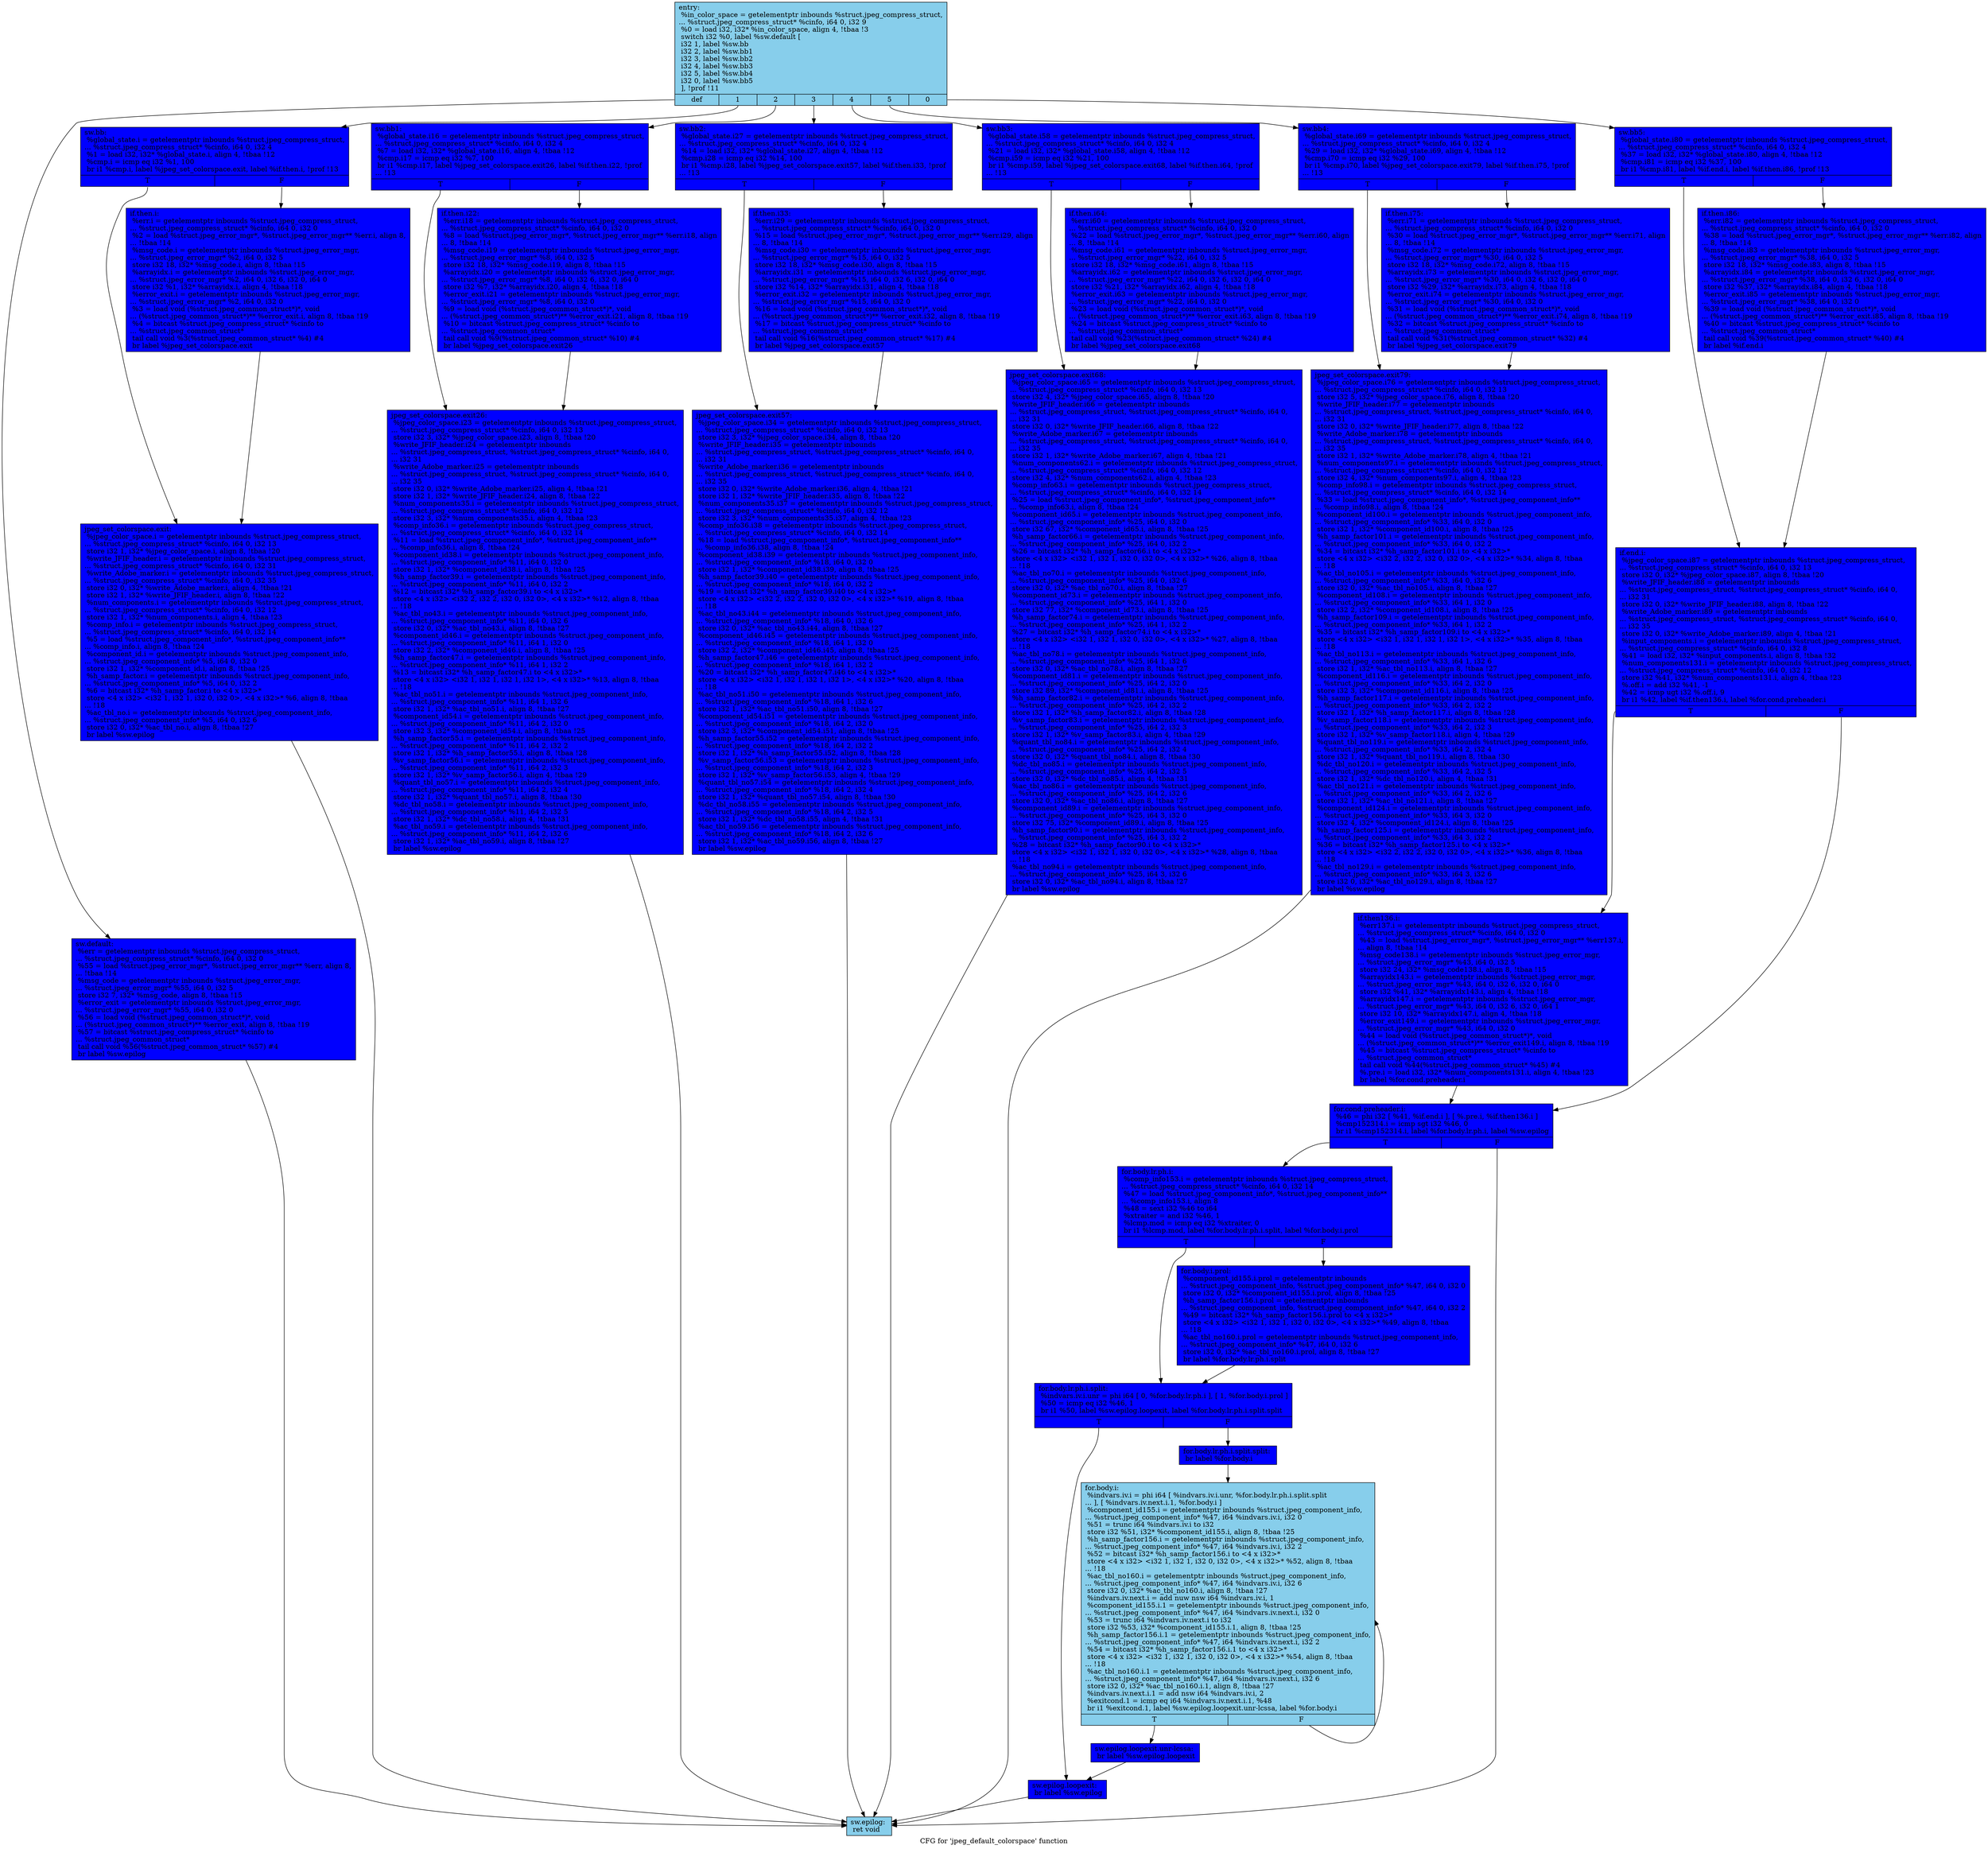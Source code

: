 digraph "CFG for 'jpeg_default_colorspace' function" {
	label="CFG for 'jpeg_default_colorspace' function";

	Node0x661ec40 [shape=record, style = filled, fillcolor = skyblue, label="{entry:\l  %in_color_space = getelementptr inbounds %struct.jpeg_compress_struct,\l... %struct.jpeg_compress_struct* %cinfo, i64 0, i32 9\l  %0 = load i32, i32* %in_color_space, align 4, !tbaa !3\l  switch i32 %0, label %sw.default [\l    i32 1, label %sw.bb\l    i32 2, label %sw.bb1\l    i32 3, label %sw.bb2\l    i32 4, label %sw.bb3\l    i32 5, label %sw.bb4\l    i32 0, label %sw.bb5\l  ], !prof !11\l|{<s0>def|<s1>1|<s2>2|<s3>3|<s4>4|<s5>5|<s6>0}}"];
	Node0x661ec40:s0 -> Node0x65f5010;
	Node0x661ec40:s1 -> Node0x65f50c0;
	Node0x661ec40:s2 -> Node0x65f5190;
	Node0x661ec40:s3 -> Node0x65f52a0;
	Node0x661ec40:s4 -> Node0x65f5370;
	Node0x661ec40:s5 -> Node0x65f5440;
	Node0x661ec40:s6 -> Node0x6620d50;
	Node0x65f50c0 [shape=record, style = filled, fillcolor = blue, label="{sw.bb:                                            \l  %global_state.i = getelementptr inbounds %struct.jpeg_compress_struct,\l... %struct.jpeg_compress_struct* %cinfo, i64 0, i32 4\l  %1 = load i32, i32* %global_state.i, align 4, !tbaa !12\l  %cmp.i = icmp eq i32 %1, 100\l  br i1 %cmp.i, label %jpeg_set_colorspace.exit, label %if.then.i, !prof !13\l|{<s0>T|<s1>F}}"];
	Node0x65f50c0:s0 -> Node0x6621280;
	Node0x65f50c0:s1 -> Node0x661ebd0;
	Node0x661ebd0 [shape=record, style = filled, fillcolor = blue, label="{if.then.i:                                        \l  %err.i = getelementptr inbounds %struct.jpeg_compress_struct,\l... %struct.jpeg_compress_struct* %cinfo, i64 0, i32 0\l  %2 = load %struct.jpeg_error_mgr*, %struct.jpeg_error_mgr** %err.i, align 8,\l... !tbaa !14\l  %msg_code.i = getelementptr inbounds %struct.jpeg_error_mgr,\l... %struct.jpeg_error_mgr* %2, i64 0, i32 5\l  store i32 18, i32* %msg_code.i, align 8, !tbaa !15\l  %arrayidx.i = getelementptr inbounds %struct.jpeg_error_mgr,\l... %struct.jpeg_error_mgr* %2, i64 0, i32 6, i32 0, i64 0\l  store i32 %1, i32* %arrayidx.i, align 4, !tbaa !18\l  %error_exit.i = getelementptr inbounds %struct.jpeg_error_mgr,\l... %struct.jpeg_error_mgr* %2, i64 0, i32 0\l  %3 = load void (%struct.jpeg_common_struct*)*, void\l... (%struct.jpeg_common_struct*)** %error_exit.i, align 8, !tbaa !19\l  %4 = bitcast %struct.jpeg_compress_struct* %cinfo to\l... %struct.jpeg_common_struct*\l  tail call void %3(%struct.jpeg_common_struct* %4) #4\l  br label %jpeg_set_colorspace.exit\l}"];
	Node0x661ebd0 -> Node0x6621280;
	Node0x6621280 [shape=record, style = filled, fillcolor = blue, label="{jpeg_set_colorspace.exit:                         \l  %jpeg_color_space.i = getelementptr inbounds %struct.jpeg_compress_struct,\l... %struct.jpeg_compress_struct* %cinfo, i64 0, i32 13\l  store i32 1, i32* %jpeg_color_space.i, align 8, !tbaa !20\l  %write_JFIF_header.i = getelementptr inbounds %struct.jpeg_compress_struct,\l... %struct.jpeg_compress_struct* %cinfo, i64 0, i32 31\l  %write_Adobe_marker.i = getelementptr inbounds %struct.jpeg_compress_struct,\l... %struct.jpeg_compress_struct* %cinfo, i64 0, i32 35\l  store i32 0, i32* %write_Adobe_marker.i, align 4, !tbaa !21\l  store i32 1, i32* %write_JFIF_header.i, align 8, !tbaa !22\l  %num_components.i = getelementptr inbounds %struct.jpeg_compress_struct,\l... %struct.jpeg_compress_struct* %cinfo, i64 0, i32 12\l  store i32 1, i32* %num_components.i, align 4, !tbaa !23\l  %comp_info.i = getelementptr inbounds %struct.jpeg_compress_struct,\l... %struct.jpeg_compress_struct* %cinfo, i64 0, i32 14\l  %5 = load %struct.jpeg_component_info*, %struct.jpeg_component_info**\l... %comp_info.i, align 8, !tbaa !24\l  %component_id.i = getelementptr inbounds %struct.jpeg_component_info,\l... %struct.jpeg_component_info* %5, i64 0, i32 0\l  store i32 1, i32* %component_id.i, align 8, !tbaa !25\l  %h_samp_factor.i = getelementptr inbounds %struct.jpeg_component_info,\l... %struct.jpeg_component_info* %5, i64 0, i32 2\l  %6 = bitcast i32* %h_samp_factor.i to \<4 x i32\>*\l  store \<4 x i32\> \<i32 1, i32 1, i32 0, i32 0\>, \<4 x i32\>* %6, align 8, !tbaa\l... !18\l  %ac_tbl_no.i = getelementptr inbounds %struct.jpeg_component_info,\l... %struct.jpeg_component_info* %5, i64 0, i32 6\l  store i32 0, i32* %ac_tbl_no.i, align 8, !tbaa !27\l  br label %sw.epilog\l}"];
	Node0x6621280 -> Node0x6623b80;
	Node0x65f5190 [shape=record, style = filled, fillcolor = blue, label="{sw.bb1:                                           \l  %global_state.i16 = getelementptr inbounds %struct.jpeg_compress_struct,\l... %struct.jpeg_compress_struct* %cinfo, i64 0, i32 4\l  %7 = load i32, i32* %global_state.i16, align 4, !tbaa !12\l  %cmp.i17 = icmp eq i32 %7, 100\l  br i1 %cmp.i17, label %jpeg_set_colorspace.exit26, label %if.then.i22, !prof\l... !13\l|{<s0>T|<s1>F}}"];
	Node0x65f5190:s0 -> Node0x6623e30;
	Node0x65f5190:s1 -> Node0x6623f50;
	Node0x6623f50 [shape=record, style = filled, fillcolor = blue, label="{if.then.i22:                                      \l  %err.i18 = getelementptr inbounds %struct.jpeg_compress_struct,\l... %struct.jpeg_compress_struct* %cinfo, i64 0, i32 0\l  %8 = load %struct.jpeg_error_mgr*, %struct.jpeg_error_mgr** %err.i18, align\l... 8, !tbaa !14\l  %msg_code.i19 = getelementptr inbounds %struct.jpeg_error_mgr,\l... %struct.jpeg_error_mgr* %8, i64 0, i32 5\l  store i32 18, i32* %msg_code.i19, align 8, !tbaa !15\l  %arrayidx.i20 = getelementptr inbounds %struct.jpeg_error_mgr,\l... %struct.jpeg_error_mgr* %8, i64 0, i32 6, i32 0, i64 0\l  store i32 %7, i32* %arrayidx.i20, align 4, !tbaa !18\l  %error_exit.i21 = getelementptr inbounds %struct.jpeg_error_mgr,\l... %struct.jpeg_error_mgr* %8, i64 0, i32 0\l  %9 = load void (%struct.jpeg_common_struct*)*, void\l... (%struct.jpeg_common_struct*)** %error_exit.i21, align 8, !tbaa !19\l  %10 = bitcast %struct.jpeg_compress_struct* %cinfo to\l... %struct.jpeg_common_struct*\l  tail call void %9(%struct.jpeg_common_struct* %10) #4\l  br label %jpeg_set_colorspace.exit26\l}"];
	Node0x6623f50 -> Node0x6623e30;
	Node0x6623e30 [shape=record, style = filled, fillcolor = blue, label="{jpeg_set_colorspace.exit26:                       \l  %jpeg_color_space.i23 = getelementptr inbounds %struct.jpeg_compress_struct,\l... %struct.jpeg_compress_struct* %cinfo, i64 0, i32 13\l  store i32 3, i32* %jpeg_color_space.i23, align 8, !tbaa !20\l  %write_JFIF_header.i24 = getelementptr inbounds\l... %struct.jpeg_compress_struct, %struct.jpeg_compress_struct* %cinfo, i64 0,\l... i32 31\l  %write_Adobe_marker.i25 = getelementptr inbounds\l... %struct.jpeg_compress_struct, %struct.jpeg_compress_struct* %cinfo, i64 0,\l... i32 35\l  store i32 0, i32* %write_Adobe_marker.i25, align 4, !tbaa !21\l  store i32 1, i32* %write_JFIF_header.i24, align 8, !tbaa !22\l  %num_components35.i = getelementptr inbounds %struct.jpeg_compress_struct,\l... %struct.jpeg_compress_struct* %cinfo, i64 0, i32 12\l  store i32 3, i32* %num_components35.i, align 4, !tbaa !23\l  %comp_info36.i = getelementptr inbounds %struct.jpeg_compress_struct,\l... %struct.jpeg_compress_struct* %cinfo, i64 0, i32 14\l  %11 = load %struct.jpeg_component_info*, %struct.jpeg_component_info**\l... %comp_info36.i, align 8, !tbaa !24\l  %component_id38.i = getelementptr inbounds %struct.jpeg_component_info,\l... %struct.jpeg_component_info* %11, i64 0, i32 0\l  store i32 1, i32* %component_id38.i, align 8, !tbaa !25\l  %h_samp_factor39.i = getelementptr inbounds %struct.jpeg_component_info,\l... %struct.jpeg_component_info* %11, i64 0, i32 2\l  %12 = bitcast i32* %h_samp_factor39.i to \<4 x i32\>*\l  store \<4 x i32\> \<i32 2, i32 2, i32 0, i32 0\>, \<4 x i32\>* %12, align 8, !tbaa\l... !18\l  %ac_tbl_no43.i = getelementptr inbounds %struct.jpeg_component_info,\l... %struct.jpeg_component_info* %11, i64 0, i32 6\l  store i32 0, i32* %ac_tbl_no43.i, align 8, !tbaa !27\l  %component_id46.i = getelementptr inbounds %struct.jpeg_component_info,\l... %struct.jpeg_component_info* %11, i64 1, i32 0\l  store i32 2, i32* %component_id46.i, align 8, !tbaa !25\l  %h_samp_factor47.i = getelementptr inbounds %struct.jpeg_component_info,\l... %struct.jpeg_component_info* %11, i64 1, i32 2\l  %13 = bitcast i32* %h_samp_factor47.i to \<4 x i32\>*\l  store \<4 x i32\> \<i32 1, i32 1, i32 1, i32 1\>, \<4 x i32\>* %13, align 8, !tbaa\l... !18\l  %ac_tbl_no51.i = getelementptr inbounds %struct.jpeg_component_info,\l... %struct.jpeg_component_info* %11, i64 1, i32 6\l  store i32 1, i32* %ac_tbl_no51.i, align 8, !tbaa !27\l  %component_id54.i = getelementptr inbounds %struct.jpeg_component_info,\l... %struct.jpeg_component_info* %11, i64 2, i32 0\l  store i32 3, i32* %component_id54.i, align 8, !tbaa !25\l  %h_samp_factor55.i = getelementptr inbounds %struct.jpeg_component_info,\l... %struct.jpeg_component_info* %11, i64 2, i32 2\l  store i32 1, i32* %h_samp_factor55.i, align 8, !tbaa !28\l  %v_samp_factor56.i = getelementptr inbounds %struct.jpeg_component_info,\l... %struct.jpeg_component_info* %11, i64 2, i32 3\l  store i32 1, i32* %v_samp_factor56.i, align 4, !tbaa !29\l  %quant_tbl_no57.i = getelementptr inbounds %struct.jpeg_component_info,\l... %struct.jpeg_component_info* %11, i64 2, i32 4\l  store i32 1, i32* %quant_tbl_no57.i, align 8, !tbaa !30\l  %dc_tbl_no58.i = getelementptr inbounds %struct.jpeg_component_info,\l... %struct.jpeg_component_info* %11, i64 2, i32 5\l  store i32 1, i32* %dc_tbl_no58.i, align 4, !tbaa !31\l  %ac_tbl_no59.i = getelementptr inbounds %struct.jpeg_component_info,\l... %struct.jpeg_component_info* %11, i64 2, i32 6\l  store i32 1, i32* %ac_tbl_no59.i, align 8, !tbaa !27\l  br label %sw.epilog\l}"];
	Node0x6623e30 -> Node0x6623b80;
	Node0x65f52a0 [shape=record, style = filled, fillcolor = blue, label="{sw.bb2:                                           \l  %global_state.i27 = getelementptr inbounds %struct.jpeg_compress_struct,\l... %struct.jpeg_compress_struct* %cinfo, i64 0, i32 4\l  %14 = load i32, i32* %global_state.i27, align 4, !tbaa !12\l  %cmp.i28 = icmp eq i32 %14, 100\l  br i1 %cmp.i28, label %jpeg_set_colorspace.exit57, label %if.then.i33, !prof\l... !13\l|{<s0>T|<s1>F}}"];
	Node0x65f52a0:s0 -> Node0x66292d0;
	Node0x65f52a0:s1 -> Node0x66293f0;
	Node0x66293f0 [shape=record, style = filled, fillcolor = blue, label="{if.then.i33:                                      \l  %err.i29 = getelementptr inbounds %struct.jpeg_compress_struct,\l... %struct.jpeg_compress_struct* %cinfo, i64 0, i32 0\l  %15 = load %struct.jpeg_error_mgr*, %struct.jpeg_error_mgr** %err.i29, align\l... 8, !tbaa !14\l  %msg_code.i30 = getelementptr inbounds %struct.jpeg_error_mgr,\l... %struct.jpeg_error_mgr* %15, i64 0, i32 5\l  store i32 18, i32* %msg_code.i30, align 8, !tbaa !15\l  %arrayidx.i31 = getelementptr inbounds %struct.jpeg_error_mgr,\l... %struct.jpeg_error_mgr* %15, i64 0, i32 6, i32 0, i64 0\l  store i32 %14, i32* %arrayidx.i31, align 4, !tbaa !18\l  %error_exit.i32 = getelementptr inbounds %struct.jpeg_error_mgr,\l... %struct.jpeg_error_mgr* %15, i64 0, i32 0\l  %16 = load void (%struct.jpeg_common_struct*)*, void\l... (%struct.jpeg_common_struct*)** %error_exit.i32, align 8, !tbaa !19\l  %17 = bitcast %struct.jpeg_compress_struct* %cinfo to\l... %struct.jpeg_common_struct*\l  tail call void %16(%struct.jpeg_common_struct* %17) #4\l  br label %jpeg_set_colorspace.exit57\l}"];
	Node0x66293f0 -> Node0x66292d0;
	Node0x66292d0 [shape=record, style = filled, fillcolor = blue, label="{jpeg_set_colorspace.exit57:                       \l  %jpeg_color_space.i34 = getelementptr inbounds %struct.jpeg_compress_struct,\l... %struct.jpeg_compress_struct* %cinfo, i64 0, i32 13\l  store i32 3, i32* %jpeg_color_space.i34, align 8, !tbaa !20\l  %write_JFIF_header.i35 = getelementptr inbounds\l... %struct.jpeg_compress_struct, %struct.jpeg_compress_struct* %cinfo, i64 0,\l... i32 31\l  %write_Adobe_marker.i36 = getelementptr inbounds\l... %struct.jpeg_compress_struct, %struct.jpeg_compress_struct* %cinfo, i64 0,\l... i32 35\l  store i32 0, i32* %write_Adobe_marker.i36, align 4, !tbaa !21\l  store i32 1, i32* %write_JFIF_header.i35, align 8, !tbaa !22\l  %num_components35.i37 = getelementptr inbounds %struct.jpeg_compress_struct,\l... %struct.jpeg_compress_struct* %cinfo, i64 0, i32 12\l  store i32 3, i32* %num_components35.i37, align 4, !tbaa !23\l  %comp_info36.i38 = getelementptr inbounds %struct.jpeg_compress_struct,\l... %struct.jpeg_compress_struct* %cinfo, i64 0, i32 14\l  %18 = load %struct.jpeg_component_info*, %struct.jpeg_component_info**\l... %comp_info36.i38, align 8, !tbaa !24\l  %component_id38.i39 = getelementptr inbounds %struct.jpeg_component_info,\l... %struct.jpeg_component_info* %18, i64 0, i32 0\l  store i32 1, i32* %component_id38.i39, align 8, !tbaa !25\l  %h_samp_factor39.i40 = getelementptr inbounds %struct.jpeg_component_info,\l... %struct.jpeg_component_info* %18, i64 0, i32 2\l  %19 = bitcast i32* %h_samp_factor39.i40 to \<4 x i32\>*\l  store \<4 x i32\> \<i32 2, i32 2, i32 0, i32 0\>, \<4 x i32\>* %19, align 8, !tbaa\l... !18\l  %ac_tbl_no43.i44 = getelementptr inbounds %struct.jpeg_component_info,\l... %struct.jpeg_component_info* %18, i64 0, i32 6\l  store i32 0, i32* %ac_tbl_no43.i44, align 8, !tbaa !27\l  %component_id46.i45 = getelementptr inbounds %struct.jpeg_component_info,\l... %struct.jpeg_component_info* %18, i64 1, i32 0\l  store i32 2, i32* %component_id46.i45, align 8, !tbaa !25\l  %h_samp_factor47.i46 = getelementptr inbounds %struct.jpeg_component_info,\l... %struct.jpeg_component_info* %18, i64 1, i32 2\l  %20 = bitcast i32* %h_samp_factor47.i46 to \<4 x i32\>*\l  store \<4 x i32\> \<i32 1, i32 1, i32 1, i32 1\>, \<4 x i32\>* %20, align 8, !tbaa\l... !18\l  %ac_tbl_no51.i50 = getelementptr inbounds %struct.jpeg_component_info,\l... %struct.jpeg_component_info* %18, i64 1, i32 6\l  store i32 1, i32* %ac_tbl_no51.i50, align 8, !tbaa !27\l  %component_id54.i51 = getelementptr inbounds %struct.jpeg_component_info,\l... %struct.jpeg_component_info* %18, i64 2, i32 0\l  store i32 3, i32* %component_id54.i51, align 8, !tbaa !25\l  %h_samp_factor55.i52 = getelementptr inbounds %struct.jpeg_component_info,\l... %struct.jpeg_component_info* %18, i64 2, i32 2\l  store i32 1, i32* %h_samp_factor55.i52, align 8, !tbaa !28\l  %v_samp_factor56.i53 = getelementptr inbounds %struct.jpeg_component_info,\l... %struct.jpeg_component_info* %18, i64 2, i32 3\l  store i32 1, i32* %v_samp_factor56.i53, align 4, !tbaa !29\l  %quant_tbl_no57.i54 = getelementptr inbounds %struct.jpeg_component_info,\l... %struct.jpeg_component_info* %18, i64 2, i32 4\l  store i32 1, i32* %quant_tbl_no57.i54, align 8, !tbaa !30\l  %dc_tbl_no58.i55 = getelementptr inbounds %struct.jpeg_component_info,\l... %struct.jpeg_component_info* %18, i64 2, i32 5\l  store i32 1, i32* %dc_tbl_no58.i55, align 4, !tbaa !31\l  %ac_tbl_no59.i56 = getelementptr inbounds %struct.jpeg_component_info,\l... %struct.jpeg_component_info* %18, i64 2, i32 6\l  store i32 1, i32* %ac_tbl_no59.i56, align 8, !tbaa !27\l  br label %sw.epilog\l}"];
	Node0x66292d0 -> Node0x6623b80;
	Node0x65f5370 [shape=record, style = filled, fillcolor = blue, label="{sw.bb3:                                           \l  %global_state.i58 = getelementptr inbounds %struct.jpeg_compress_struct,\l... %struct.jpeg_compress_struct* %cinfo, i64 0, i32 4\l  %21 = load i32, i32* %global_state.i58, align 4, !tbaa !12\l  %cmp.i59 = icmp eq i32 %21, 100\l  br i1 %cmp.i59, label %jpeg_set_colorspace.exit68, label %if.then.i64, !prof\l... !13\l|{<s0>T|<s1>F}}"];
	Node0x65f5370:s0 -> Node0x66195f0;
	Node0x65f5370:s1 -> Node0x6619710;
	Node0x6619710 [shape=record, style = filled, fillcolor = blue, label="{if.then.i64:                                      \l  %err.i60 = getelementptr inbounds %struct.jpeg_compress_struct,\l... %struct.jpeg_compress_struct* %cinfo, i64 0, i32 0\l  %22 = load %struct.jpeg_error_mgr*, %struct.jpeg_error_mgr** %err.i60, align\l... 8, !tbaa !14\l  %msg_code.i61 = getelementptr inbounds %struct.jpeg_error_mgr,\l... %struct.jpeg_error_mgr* %22, i64 0, i32 5\l  store i32 18, i32* %msg_code.i61, align 8, !tbaa !15\l  %arrayidx.i62 = getelementptr inbounds %struct.jpeg_error_mgr,\l... %struct.jpeg_error_mgr* %22, i64 0, i32 6, i32 0, i64 0\l  store i32 %21, i32* %arrayidx.i62, align 4, !tbaa !18\l  %error_exit.i63 = getelementptr inbounds %struct.jpeg_error_mgr,\l... %struct.jpeg_error_mgr* %22, i64 0, i32 0\l  %23 = load void (%struct.jpeg_common_struct*)*, void\l... (%struct.jpeg_common_struct*)** %error_exit.i63, align 8, !tbaa !19\l  %24 = bitcast %struct.jpeg_compress_struct* %cinfo to\l... %struct.jpeg_common_struct*\l  tail call void %23(%struct.jpeg_common_struct* %24) #4\l  br label %jpeg_set_colorspace.exit68\l}"];
	Node0x6619710 -> Node0x66195f0;
	Node0x66195f0 [shape=record, style = filled, fillcolor = blue, label="{jpeg_set_colorspace.exit68:                       \l  %jpeg_color_space.i65 = getelementptr inbounds %struct.jpeg_compress_struct,\l... %struct.jpeg_compress_struct* %cinfo, i64 0, i32 13\l  store i32 4, i32* %jpeg_color_space.i65, align 8, !tbaa !20\l  %write_JFIF_header.i66 = getelementptr inbounds\l... %struct.jpeg_compress_struct, %struct.jpeg_compress_struct* %cinfo, i64 0,\l... i32 31\l  store i32 0, i32* %write_JFIF_header.i66, align 8, !tbaa !22\l  %write_Adobe_marker.i67 = getelementptr inbounds\l... %struct.jpeg_compress_struct, %struct.jpeg_compress_struct* %cinfo, i64 0,\l... i32 35\l  store i32 1, i32* %write_Adobe_marker.i67, align 4, !tbaa !21\l  %num_components62.i = getelementptr inbounds %struct.jpeg_compress_struct,\l... %struct.jpeg_compress_struct* %cinfo, i64 0, i32 12\l  store i32 4, i32* %num_components62.i, align 4, !tbaa !23\l  %comp_info63.i = getelementptr inbounds %struct.jpeg_compress_struct,\l... %struct.jpeg_compress_struct* %cinfo, i64 0, i32 14\l  %25 = load %struct.jpeg_component_info*, %struct.jpeg_component_info**\l... %comp_info63.i, align 8, !tbaa !24\l  %component_id65.i = getelementptr inbounds %struct.jpeg_component_info,\l... %struct.jpeg_component_info* %25, i64 0, i32 0\l  store i32 67, i32* %component_id65.i, align 8, !tbaa !25\l  %h_samp_factor66.i = getelementptr inbounds %struct.jpeg_component_info,\l... %struct.jpeg_component_info* %25, i64 0, i32 2\l  %26 = bitcast i32* %h_samp_factor66.i to \<4 x i32\>*\l  store \<4 x i32\> \<i32 1, i32 1, i32 0, i32 0\>, \<4 x i32\>* %26, align 8, !tbaa\l... !18\l  %ac_tbl_no70.i = getelementptr inbounds %struct.jpeg_component_info,\l... %struct.jpeg_component_info* %25, i64 0, i32 6\l  store i32 0, i32* %ac_tbl_no70.i, align 8, !tbaa !27\l  %component_id73.i = getelementptr inbounds %struct.jpeg_component_info,\l... %struct.jpeg_component_info* %25, i64 1, i32 0\l  store i32 77, i32* %component_id73.i, align 8, !tbaa !25\l  %h_samp_factor74.i = getelementptr inbounds %struct.jpeg_component_info,\l... %struct.jpeg_component_info* %25, i64 1, i32 2\l  %27 = bitcast i32* %h_samp_factor74.i to \<4 x i32\>*\l  store \<4 x i32\> \<i32 1, i32 1, i32 0, i32 0\>, \<4 x i32\>* %27, align 8, !tbaa\l... !18\l  %ac_tbl_no78.i = getelementptr inbounds %struct.jpeg_component_info,\l... %struct.jpeg_component_info* %25, i64 1, i32 6\l  store i32 0, i32* %ac_tbl_no78.i, align 8, !tbaa !27\l  %component_id81.i = getelementptr inbounds %struct.jpeg_component_info,\l... %struct.jpeg_component_info* %25, i64 2, i32 0\l  store i32 89, i32* %component_id81.i, align 8, !tbaa !25\l  %h_samp_factor82.i = getelementptr inbounds %struct.jpeg_component_info,\l... %struct.jpeg_component_info* %25, i64 2, i32 2\l  store i32 1, i32* %h_samp_factor82.i, align 8, !tbaa !28\l  %v_samp_factor83.i = getelementptr inbounds %struct.jpeg_component_info,\l... %struct.jpeg_component_info* %25, i64 2, i32 3\l  store i32 1, i32* %v_samp_factor83.i, align 4, !tbaa !29\l  %quant_tbl_no84.i = getelementptr inbounds %struct.jpeg_component_info,\l... %struct.jpeg_component_info* %25, i64 2, i32 4\l  store i32 0, i32* %quant_tbl_no84.i, align 8, !tbaa !30\l  %dc_tbl_no85.i = getelementptr inbounds %struct.jpeg_component_info,\l... %struct.jpeg_component_info* %25, i64 2, i32 5\l  store i32 0, i32* %dc_tbl_no85.i, align 4, !tbaa !31\l  %ac_tbl_no86.i = getelementptr inbounds %struct.jpeg_component_info,\l... %struct.jpeg_component_info* %25, i64 2, i32 6\l  store i32 0, i32* %ac_tbl_no86.i, align 8, !tbaa !27\l  %component_id89.i = getelementptr inbounds %struct.jpeg_component_info,\l... %struct.jpeg_component_info* %25, i64 3, i32 0\l  store i32 75, i32* %component_id89.i, align 8, !tbaa !25\l  %h_samp_factor90.i = getelementptr inbounds %struct.jpeg_component_info,\l... %struct.jpeg_component_info* %25, i64 3, i32 2\l  %28 = bitcast i32* %h_samp_factor90.i to \<4 x i32\>*\l  store \<4 x i32\> \<i32 1, i32 1, i32 0, i32 0\>, \<4 x i32\>* %28, align 8, !tbaa\l... !18\l  %ac_tbl_no94.i = getelementptr inbounds %struct.jpeg_component_info,\l... %struct.jpeg_component_info* %25, i64 3, i32 6\l  store i32 0, i32* %ac_tbl_no94.i, align 8, !tbaa !27\l  br label %sw.epilog\l}"];
	Node0x66195f0 -> Node0x6623b80;
	Node0x65f5440 [shape=record, style = filled, fillcolor = blue, label="{sw.bb4:                                           \l  %global_state.i69 = getelementptr inbounds %struct.jpeg_compress_struct,\l... %struct.jpeg_compress_struct* %cinfo, i64 0, i32 4\l  %29 = load i32, i32* %global_state.i69, align 4, !tbaa !12\l  %cmp.i70 = icmp eq i32 %29, 100\l  br i1 %cmp.i70, label %jpeg_set_colorspace.exit79, label %if.then.i75, !prof\l... !13\l|{<s0>T|<s1>F}}"];
	Node0x65f5440:s0 -> Node0x660fd60;
	Node0x65f5440:s1 -> Node0x660fe80;
	Node0x660fe80 [shape=record, style = filled, fillcolor = blue, label="{if.then.i75:                                      \l  %err.i71 = getelementptr inbounds %struct.jpeg_compress_struct,\l... %struct.jpeg_compress_struct* %cinfo, i64 0, i32 0\l  %30 = load %struct.jpeg_error_mgr*, %struct.jpeg_error_mgr** %err.i71, align\l... 8, !tbaa !14\l  %msg_code.i72 = getelementptr inbounds %struct.jpeg_error_mgr,\l... %struct.jpeg_error_mgr* %30, i64 0, i32 5\l  store i32 18, i32* %msg_code.i72, align 8, !tbaa !15\l  %arrayidx.i73 = getelementptr inbounds %struct.jpeg_error_mgr,\l... %struct.jpeg_error_mgr* %30, i64 0, i32 6, i32 0, i64 0\l  store i32 %29, i32* %arrayidx.i73, align 4, !tbaa !18\l  %error_exit.i74 = getelementptr inbounds %struct.jpeg_error_mgr,\l... %struct.jpeg_error_mgr* %30, i64 0, i32 0\l  %31 = load void (%struct.jpeg_common_struct*)*, void\l... (%struct.jpeg_common_struct*)** %error_exit.i74, align 8, !tbaa !19\l  %32 = bitcast %struct.jpeg_compress_struct* %cinfo to\l... %struct.jpeg_common_struct*\l  tail call void %31(%struct.jpeg_common_struct* %32) #4\l  br label %jpeg_set_colorspace.exit79\l}"];
	Node0x660fe80 -> Node0x660fd60;
	Node0x660fd60 [shape=record, style = filled, fillcolor = blue, label="{jpeg_set_colorspace.exit79:                       \l  %jpeg_color_space.i76 = getelementptr inbounds %struct.jpeg_compress_struct,\l... %struct.jpeg_compress_struct* %cinfo, i64 0, i32 13\l  store i32 5, i32* %jpeg_color_space.i76, align 8, !tbaa !20\l  %write_JFIF_header.i77 = getelementptr inbounds\l... %struct.jpeg_compress_struct, %struct.jpeg_compress_struct* %cinfo, i64 0,\l... i32 31\l  store i32 0, i32* %write_JFIF_header.i77, align 8, !tbaa !22\l  %write_Adobe_marker.i78 = getelementptr inbounds\l... %struct.jpeg_compress_struct, %struct.jpeg_compress_struct* %cinfo, i64 0,\l... i32 35\l  store i32 1, i32* %write_Adobe_marker.i78, align 4, !tbaa !21\l  %num_components97.i = getelementptr inbounds %struct.jpeg_compress_struct,\l... %struct.jpeg_compress_struct* %cinfo, i64 0, i32 12\l  store i32 4, i32* %num_components97.i, align 4, !tbaa !23\l  %comp_info98.i = getelementptr inbounds %struct.jpeg_compress_struct,\l... %struct.jpeg_compress_struct* %cinfo, i64 0, i32 14\l  %33 = load %struct.jpeg_component_info*, %struct.jpeg_component_info**\l... %comp_info98.i, align 8, !tbaa !24\l  %component_id100.i = getelementptr inbounds %struct.jpeg_component_info,\l... %struct.jpeg_component_info* %33, i64 0, i32 0\l  store i32 1, i32* %component_id100.i, align 8, !tbaa !25\l  %h_samp_factor101.i = getelementptr inbounds %struct.jpeg_component_info,\l... %struct.jpeg_component_info* %33, i64 0, i32 2\l  %34 = bitcast i32* %h_samp_factor101.i to \<4 x i32\>*\l  store \<4 x i32\> \<i32 2, i32 2, i32 0, i32 0\>, \<4 x i32\>* %34, align 8, !tbaa\l... !18\l  %ac_tbl_no105.i = getelementptr inbounds %struct.jpeg_component_info,\l... %struct.jpeg_component_info* %33, i64 0, i32 6\l  store i32 0, i32* %ac_tbl_no105.i, align 8, !tbaa !27\l  %component_id108.i = getelementptr inbounds %struct.jpeg_component_info,\l... %struct.jpeg_component_info* %33, i64 1, i32 0\l  store i32 2, i32* %component_id108.i, align 8, !tbaa !25\l  %h_samp_factor109.i = getelementptr inbounds %struct.jpeg_component_info,\l... %struct.jpeg_component_info* %33, i64 1, i32 2\l  %35 = bitcast i32* %h_samp_factor109.i to \<4 x i32\>*\l  store \<4 x i32\> \<i32 1, i32 1, i32 1, i32 1\>, \<4 x i32\>* %35, align 8, !tbaa\l... !18\l  %ac_tbl_no113.i = getelementptr inbounds %struct.jpeg_component_info,\l... %struct.jpeg_component_info* %33, i64 1, i32 6\l  store i32 1, i32* %ac_tbl_no113.i, align 8, !tbaa !27\l  %component_id116.i = getelementptr inbounds %struct.jpeg_component_info,\l... %struct.jpeg_component_info* %33, i64 2, i32 0\l  store i32 3, i32* %component_id116.i, align 8, !tbaa !25\l  %h_samp_factor117.i = getelementptr inbounds %struct.jpeg_component_info,\l... %struct.jpeg_component_info* %33, i64 2, i32 2\l  store i32 1, i32* %h_samp_factor117.i, align 8, !tbaa !28\l  %v_samp_factor118.i = getelementptr inbounds %struct.jpeg_component_info,\l... %struct.jpeg_component_info* %33, i64 2, i32 3\l  store i32 1, i32* %v_samp_factor118.i, align 4, !tbaa !29\l  %quant_tbl_no119.i = getelementptr inbounds %struct.jpeg_component_info,\l... %struct.jpeg_component_info* %33, i64 2, i32 4\l  store i32 1, i32* %quant_tbl_no119.i, align 8, !tbaa !30\l  %dc_tbl_no120.i = getelementptr inbounds %struct.jpeg_component_info,\l... %struct.jpeg_component_info* %33, i64 2, i32 5\l  store i32 1, i32* %dc_tbl_no120.i, align 4, !tbaa !31\l  %ac_tbl_no121.i = getelementptr inbounds %struct.jpeg_component_info,\l... %struct.jpeg_component_info* %33, i64 2, i32 6\l  store i32 1, i32* %ac_tbl_no121.i, align 8, !tbaa !27\l  %component_id124.i = getelementptr inbounds %struct.jpeg_component_info,\l... %struct.jpeg_component_info* %33, i64 3, i32 0\l  store i32 4, i32* %component_id124.i, align 8, !tbaa !25\l  %h_samp_factor125.i = getelementptr inbounds %struct.jpeg_component_info,\l... %struct.jpeg_component_info* %33, i64 3, i32 2\l  %36 = bitcast i32* %h_samp_factor125.i to \<4 x i32\>*\l  store \<4 x i32\> \<i32 2, i32 2, i32 0, i32 0\>, \<4 x i32\>* %36, align 8, !tbaa\l... !18\l  %ac_tbl_no129.i = getelementptr inbounds %struct.jpeg_component_info,\l... %struct.jpeg_component_info* %33, i64 3, i32 6\l  store i32 0, i32* %ac_tbl_no129.i, align 8, !tbaa !27\l  br label %sw.epilog\l}"];
	Node0x660fd60 -> Node0x6623b80;
	Node0x6620d50 [shape=record, style = filled, fillcolor = blue, label="{sw.bb5:                                           \l  %global_state.i80 = getelementptr inbounds %struct.jpeg_compress_struct,\l... %struct.jpeg_compress_struct* %cinfo, i64 0, i32 4\l  %37 = load i32, i32* %global_state.i80, align 4, !tbaa !12\l  %cmp.i81 = icmp eq i32 %37, 100\l  br i1 %cmp.i81, label %if.end.i, label %if.then.i86, !prof !13\l|{<s0>T|<s1>F}}"];
	Node0x6620d50:s0 -> Node0x6638000;
	Node0x6620d50:s1 -> Node0x66380b0;
	Node0x66380b0 [shape=record, style = filled, fillcolor = blue, label="{if.then.i86:                                      \l  %err.i82 = getelementptr inbounds %struct.jpeg_compress_struct,\l... %struct.jpeg_compress_struct* %cinfo, i64 0, i32 0\l  %38 = load %struct.jpeg_error_mgr*, %struct.jpeg_error_mgr** %err.i82, align\l... 8, !tbaa !14\l  %msg_code.i83 = getelementptr inbounds %struct.jpeg_error_mgr,\l... %struct.jpeg_error_mgr* %38, i64 0, i32 5\l  store i32 18, i32* %msg_code.i83, align 8, !tbaa !15\l  %arrayidx.i84 = getelementptr inbounds %struct.jpeg_error_mgr,\l... %struct.jpeg_error_mgr* %38, i64 0, i32 6, i32 0, i64 0\l  store i32 %37, i32* %arrayidx.i84, align 4, !tbaa !18\l  %error_exit.i85 = getelementptr inbounds %struct.jpeg_error_mgr,\l... %struct.jpeg_error_mgr* %38, i64 0, i32 0\l  %39 = load void (%struct.jpeg_common_struct*)*, void\l... (%struct.jpeg_common_struct*)** %error_exit.i85, align 8, !tbaa !19\l  %40 = bitcast %struct.jpeg_compress_struct* %cinfo to\l... %struct.jpeg_common_struct*\l  tail call void %39(%struct.jpeg_common_struct* %40) #4\l  br label %if.end.i\l}"];
	Node0x66380b0 -> Node0x6638000;
	Node0x6638000 [shape=record, style = filled, fillcolor = blue, label="{if.end.i:                                         \l  %jpeg_color_space.i87 = getelementptr inbounds %struct.jpeg_compress_struct,\l... %struct.jpeg_compress_struct* %cinfo, i64 0, i32 13\l  store i32 0, i32* %jpeg_color_space.i87, align 8, !tbaa !20\l  %write_JFIF_header.i88 = getelementptr inbounds\l... %struct.jpeg_compress_struct, %struct.jpeg_compress_struct* %cinfo, i64 0,\l... i32 31\l  store i32 0, i32* %write_JFIF_header.i88, align 8, !tbaa !22\l  %write_Adobe_marker.i89 = getelementptr inbounds\l... %struct.jpeg_compress_struct, %struct.jpeg_compress_struct* %cinfo, i64 0,\l... i32 35\l  store i32 0, i32* %write_Adobe_marker.i89, align 4, !tbaa !21\l  %input_components.i = getelementptr inbounds %struct.jpeg_compress_struct,\l... %struct.jpeg_compress_struct* %cinfo, i64 0, i32 8\l  %41 = load i32, i32* %input_components.i, align 8, !tbaa !32\l  %num_components131.i = getelementptr inbounds %struct.jpeg_compress_struct,\l... %struct.jpeg_compress_struct* %cinfo, i64 0, i32 12\l  store i32 %41, i32* %num_components131.i, align 4, !tbaa !23\l  %.off.i = add i32 %41, -1\l  %42 = icmp ugt i32 %.off.i, 9\l  br i1 %42, label %if.then136.i, label %for.cond.preheader.i\l|{<s0>T|<s1>F}}"];
	Node0x6638000:s0 -> Node0x6639130;
	Node0x6638000:s1 -> Node0x6639210;
	Node0x6639130 [shape=record, style = filled, fillcolor = blue, label="{if.then136.i:                                     \l  %err137.i = getelementptr inbounds %struct.jpeg_compress_struct,\l... %struct.jpeg_compress_struct* %cinfo, i64 0, i32 0\l  %43 = load %struct.jpeg_error_mgr*, %struct.jpeg_error_mgr** %err137.i,\l... align 8, !tbaa !14\l  %msg_code138.i = getelementptr inbounds %struct.jpeg_error_mgr,\l... %struct.jpeg_error_mgr* %43, i64 0, i32 5\l  store i32 24, i32* %msg_code138.i, align 8, !tbaa !15\l  %arrayidx143.i = getelementptr inbounds %struct.jpeg_error_mgr,\l... %struct.jpeg_error_mgr* %43, i64 0, i32 6, i32 0, i64 0\l  store i32 %41, i32* %arrayidx143.i, align 4, !tbaa !18\l  %arrayidx147.i = getelementptr inbounds %struct.jpeg_error_mgr,\l... %struct.jpeg_error_mgr* %43, i64 0, i32 6, i32 0, i64 1\l  store i32 10, i32* %arrayidx147.i, align 4, !tbaa !18\l  %error_exit149.i = getelementptr inbounds %struct.jpeg_error_mgr,\l... %struct.jpeg_error_mgr* %43, i64 0, i32 0\l  %44 = load void (%struct.jpeg_common_struct*)*, void\l... (%struct.jpeg_common_struct*)** %error_exit149.i, align 8, !tbaa !19\l  %45 = bitcast %struct.jpeg_compress_struct* %cinfo to\l... %struct.jpeg_common_struct*\l  tail call void %44(%struct.jpeg_common_struct* %45) #4\l  %.pre.i = load i32, i32* %num_components131.i, align 4, !tbaa !23\l  br label %for.cond.preheader.i\l}"];
	Node0x6639130 -> Node0x6639210;
	Node0x6639210 [shape=record, style = filled, fillcolor = blue, label="{for.cond.preheader.i:                             \l  %46 = phi i32 [ %41, %if.end.i ], [ %.pre.i, %if.then136.i ]\l  %cmp152314.i = icmp sgt i32 %46, 0\l  br i1 %cmp152314.i, label %for.body.lr.ph.i, label %sw.epilog\l|{<s0>T|<s1>F}}"];
	Node0x6639210:s0 -> Node0x6639d30;
	Node0x6639210:s1 -> Node0x6623b80;
	Node0x6639d30 [shape=record, style = filled, fillcolor = blue, label="{for.body.lr.ph.i:                                 \l  %comp_info153.i = getelementptr inbounds %struct.jpeg_compress_struct,\l... %struct.jpeg_compress_struct* %cinfo, i64 0, i32 14\l  %47 = load %struct.jpeg_component_info*, %struct.jpeg_component_info**\l... %comp_info153.i, align 8\l  %48 = sext i32 %46 to i64\l  %xtraiter = and i32 %46, 1\l  %lcmp.mod = icmp eq i32 %xtraiter, 0\l  br i1 %lcmp.mod, label %for.body.lr.ph.i.split, label %for.body.i.prol\l|{<s0>T|<s1>F}}"];
	Node0x6639d30:s0 -> Node0x663a130;
	Node0x6639d30:s1 -> Node0x663a210;
	Node0x663a210 [shape=record, style = filled, fillcolor = blue, label="{for.body.i.prol:                                  \l  %component_id155.i.prol = getelementptr inbounds\l... %struct.jpeg_component_info, %struct.jpeg_component_info* %47, i64 0, i32 0\l  store i32 0, i32* %component_id155.i.prol, align 8, !tbaa !25\l  %h_samp_factor156.i.prol = getelementptr inbounds\l... %struct.jpeg_component_info, %struct.jpeg_component_info* %47, i64 0, i32 2\l  %49 = bitcast i32* %h_samp_factor156.i.prol to \<4 x i32\>*\l  store \<4 x i32\> \<i32 1, i32 1, i32 0, i32 0\>, \<4 x i32\>* %49, align 8, !tbaa\l... !18\l  %ac_tbl_no160.i.prol = getelementptr inbounds %struct.jpeg_component_info,\l... %struct.jpeg_component_info* %47, i64 0, i32 6\l  store i32 0, i32* %ac_tbl_no160.i.prol, align 8, !tbaa !27\l  br label %for.body.lr.ph.i.split\l}"];
	Node0x663a210 -> Node0x663a130;
	Node0x663a130 [shape=record, style = filled, fillcolor = blue, label="{for.body.lr.ph.i.split:                           \l  %indvars.iv.i.unr = phi i64 [ 0, %for.body.lr.ph.i ], [ 1, %for.body.i.prol ]\l  %50 = icmp eq i32 %46, 1\l  br i1 %50, label %sw.epilog.loopexit, label %for.body.lr.ph.i.split.split\l|{<s0>T|<s1>F}}"];
	Node0x663a130:s0 -> Node0x663a900;
	Node0x663a130:s1 -> Node0x663a9e0;
	Node0x663a9e0 [shape=record, style = filled, fillcolor = blue, label="{for.body.lr.ph.i.split.split:                     \l  br label %for.body.i\l}"];
	Node0x663a9e0 -> Node0x663ab90;
	Node0x663ab90 [shape=record, style = filled, fillcolor = skyblue, label="{for.body.i:                                       \l  %indvars.iv.i = phi i64 [ %indvars.iv.i.unr, %for.body.lr.ph.i.split.split\l... ], [ %indvars.iv.next.i.1, %for.body.i ]\l  %component_id155.i = getelementptr inbounds %struct.jpeg_component_info,\l... %struct.jpeg_component_info* %47, i64 %indvars.iv.i, i32 0\l  %51 = trunc i64 %indvars.iv.i to i32\l  store i32 %51, i32* %component_id155.i, align 8, !tbaa !25\l  %h_samp_factor156.i = getelementptr inbounds %struct.jpeg_component_info,\l... %struct.jpeg_component_info* %47, i64 %indvars.iv.i, i32 2\l  %52 = bitcast i32* %h_samp_factor156.i to \<4 x i32\>*\l  store \<4 x i32\> \<i32 1, i32 1, i32 0, i32 0\>, \<4 x i32\>* %52, align 8, !tbaa\l... !18\l  %ac_tbl_no160.i = getelementptr inbounds %struct.jpeg_component_info,\l... %struct.jpeg_component_info* %47, i64 %indvars.iv.i, i32 6\l  store i32 0, i32* %ac_tbl_no160.i, align 8, !tbaa !27\l  %indvars.iv.next.i = add nuw nsw i64 %indvars.iv.i, 1\l  %component_id155.i.1 = getelementptr inbounds %struct.jpeg_component_info,\l... %struct.jpeg_component_info* %47, i64 %indvars.iv.next.i, i32 0\l  %53 = trunc i64 %indvars.iv.next.i to i32\l  store i32 %53, i32* %component_id155.i.1, align 8, !tbaa !25\l  %h_samp_factor156.i.1 = getelementptr inbounds %struct.jpeg_component_info,\l... %struct.jpeg_component_info* %47, i64 %indvars.iv.next.i, i32 2\l  %54 = bitcast i32* %h_samp_factor156.i.1 to \<4 x i32\>*\l  store \<4 x i32\> \<i32 1, i32 1, i32 0, i32 0\>, \<4 x i32\>* %54, align 8, !tbaa\l... !18\l  %ac_tbl_no160.i.1 = getelementptr inbounds %struct.jpeg_component_info,\l... %struct.jpeg_component_info* %47, i64 %indvars.iv.next.i, i32 6\l  store i32 0, i32* %ac_tbl_no160.i.1, align 8, !tbaa !27\l  %indvars.iv.next.i.1 = add nsw i64 %indvars.iv.i, 2\l  %exitcond.1 = icmp eq i64 %indvars.iv.next.i.1, %48\l  br i1 %exitcond.1, label %sw.epilog.loopexit.unr-lcssa, label %for.body.i\l|{<s0>T|<s1>F}}"];
	Node0x663ab90:s0 -> Node0x663b8c0;
	Node0x663ab90:s1 -> Node0x663ab90;
	Node0x65f5010 [shape=record, style = filled, fillcolor = blue, label="{sw.default:                                       \l  %err = getelementptr inbounds %struct.jpeg_compress_struct,\l... %struct.jpeg_compress_struct* %cinfo, i64 0, i32 0\l  %55 = load %struct.jpeg_error_mgr*, %struct.jpeg_error_mgr** %err, align 8,\l... !tbaa !14\l  %msg_code = getelementptr inbounds %struct.jpeg_error_mgr,\l... %struct.jpeg_error_mgr* %55, i64 0, i32 5\l  store i32 7, i32* %msg_code, align 8, !tbaa !15\l  %error_exit = getelementptr inbounds %struct.jpeg_error_mgr,\l... %struct.jpeg_error_mgr* %55, i64 0, i32 0\l  %56 = load void (%struct.jpeg_common_struct*)*, void\l... (%struct.jpeg_common_struct*)** %error_exit, align 8, !tbaa !19\l  %57 = bitcast %struct.jpeg_compress_struct* %cinfo to\l... %struct.jpeg_common_struct*\l  tail call void %56(%struct.jpeg_common_struct* %57) #4\l  br label %sw.epilog\l}"];
	Node0x65f5010 -> Node0x6623b80;
	Node0x663b8c0 [shape=record, style = filled, fillcolor = blue, label="{sw.epilog.loopexit.unr-lcssa:                     \l  br label %sw.epilog.loopexit\l}"];
	Node0x663b8c0 -> Node0x663a900;
	Node0x663a900 [shape=record, style = filled, fillcolor = blue, label="{sw.epilog.loopexit:                               \l  br label %sw.epilog\l}"];
	Node0x663a900 -> Node0x6623b80;
	Node0x6623b80 [shape=record, style = filled, fillcolor = skyblue, label="{sw.epilog:                                        \l  ret void\l}"];
}
